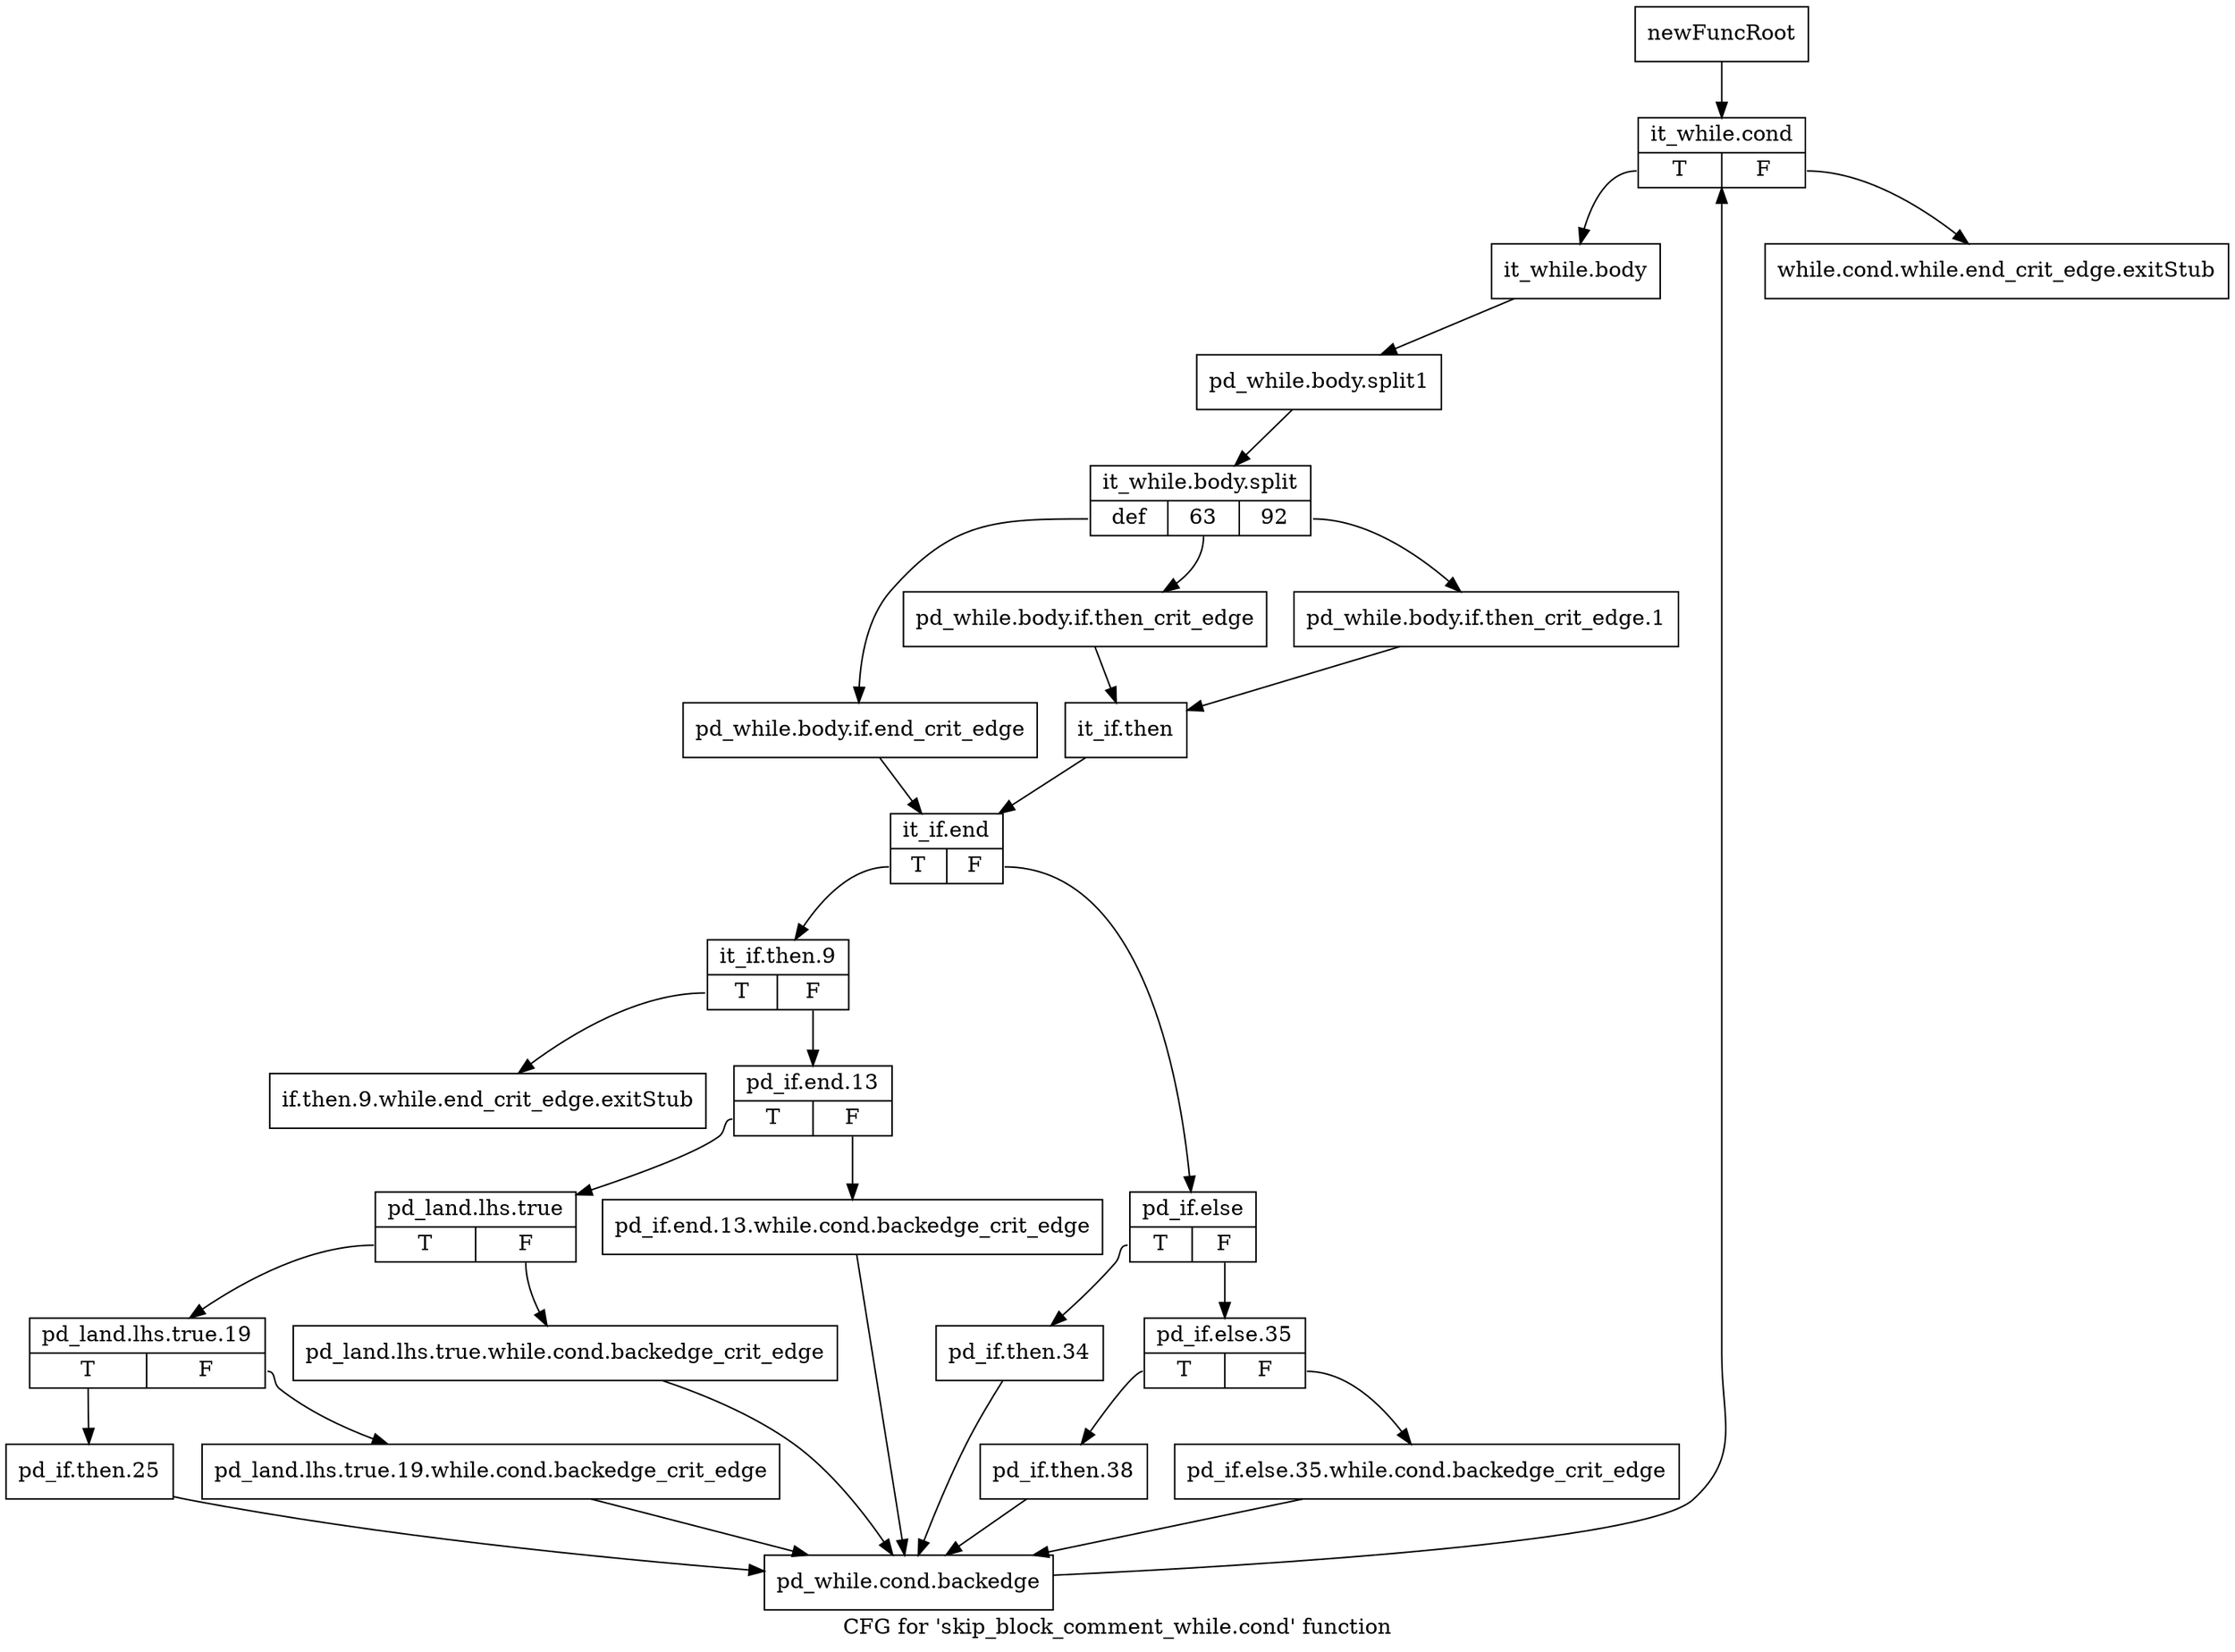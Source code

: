 digraph "CFG for 'skip_block_comment_while.cond' function" {
	label="CFG for 'skip_block_comment_while.cond' function";

	Node0xa237a60 [shape=record,label="{newFuncRoot}"];
	Node0xa237a60 -> Node0xa237b50;
	Node0xa237ab0 [shape=record,label="{while.cond.while.end_crit_edge.exitStub}"];
	Node0xa237b00 [shape=record,label="{if.then.9.while.end_crit_edge.exitStub}"];
	Node0xa237b50 [shape=record,label="{it_while.cond|{<s0>T|<s1>F}}"];
	Node0xa237b50:s0 -> Node0xa237ba0;
	Node0xa237b50:s1 -> Node0xa237ab0;
	Node0xa237ba0 [shape=record,label="{it_while.body}"];
	Node0xa237ba0 -> Node0xf0fa220;
	Node0xf0fa220 [shape=record,label="{pd_while.body.split1}"];
	Node0xf0fa220 -> Node0xf183f20;
	Node0xf183f20 [shape=record,label="{it_while.body.split|{<s0>def|<s1>63|<s2>92}}"];
	Node0xf183f20:s0 -> Node0xa237ce0;
	Node0xf183f20:s1 -> Node0xa237c40;
	Node0xf183f20:s2 -> Node0xa237bf0;
	Node0xa237bf0 [shape=record,label="{pd_while.body.if.then_crit_edge.1}"];
	Node0xa237bf0 -> Node0xa237c90;
	Node0xa237c40 [shape=record,label="{pd_while.body.if.then_crit_edge}"];
	Node0xa237c40 -> Node0xa237c90;
	Node0xa237c90 [shape=record,label="{it_if.then}"];
	Node0xa237c90 -> Node0xa237d30;
	Node0xa237ce0 [shape=record,label="{pd_while.body.if.end_crit_edge}"];
	Node0xa237ce0 -> Node0xa237d30;
	Node0xa237d30 [shape=record,label="{it_if.end|{<s0>T|<s1>F}}"];
	Node0xa237d30:s0 -> Node0xa237f10;
	Node0xa237d30:s1 -> Node0xa237d80;
	Node0xa237d80 [shape=record,label="{pd_if.else|{<s0>T|<s1>F}}"];
	Node0xa237d80:s0 -> Node0xa237ec0;
	Node0xa237d80:s1 -> Node0xa237dd0;
	Node0xa237dd0 [shape=record,label="{pd_if.else.35|{<s0>T|<s1>F}}"];
	Node0xa237dd0:s0 -> Node0xa237e70;
	Node0xa237dd0:s1 -> Node0xa237e20;
	Node0xa237e20 [shape=record,label="{pd_if.else.35.while.cond.backedge_crit_edge}"];
	Node0xa237e20 -> Node0xa238190;
	Node0xa237e70 [shape=record,label="{pd_if.then.38}"];
	Node0xa237e70 -> Node0xa238190;
	Node0xa237ec0 [shape=record,label="{pd_if.then.34}"];
	Node0xa237ec0 -> Node0xa238190;
	Node0xa237f10 [shape=record,label="{it_if.then.9|{<s0>T|<s1>F}}"];
	Node0xa237f10:s0 -> Node0xa237b00;
	Node0xa237f10:s1 -> Node0xa237f60;
	Node0xa237f60 [shape=record,label="{pd_if.end.13|{<s0>T|<s1>F}}"];
	Node0xa237f60:s0 -> Node0xa238000;
	Node0xa237f60:s1 -> Node0xa237fb0;
	Node0xa237fb0 [shape=record,label="{pd_if.end.13.while.cond.backedge_crit_edge}"];
	Node0xa237fb0 -> Node0xa238190;
	Node0xa238000 [shape=record,label="{pd_land.lhs.true|{<s0>T|<s1>F}}"];
	Node0xa238000:s0 -> Node0xa2380a0;
	Node0xa238000:s1 -> Node0xa238050;
	Node0xa238050 [shape=record,label="{pd_land.lhs.true.while.cond.backedge_crit_edge}"];
	Node0xa238050 -> Node0xa238190;
	Node0xa2380a0 [shape=record,label="{pd_land.lhs.true.19|{<s0>T|<s1>F}}"];
	Node0xa2380a0:s0 -> Node0xa238140;
	Node0xa2380a0:s1 -> Node0xa2380f0;
	Node0xa2380f0 [shape=record,label="{pd_land.lhs.true.19.while.cond.backedge_crit_edge}"];
	Node0xa2380f0 -> Node0xa238190;
	Node0xa238140 [shape=record,label="{pd_if.then.25}"];
	Node0xa238140 -> Node0xa238190;
	Node0xa238190 [shape=record,label="{pd_while.cond.backedge}"];
	Node0xa238190 -> Node0xa237b50;
}
